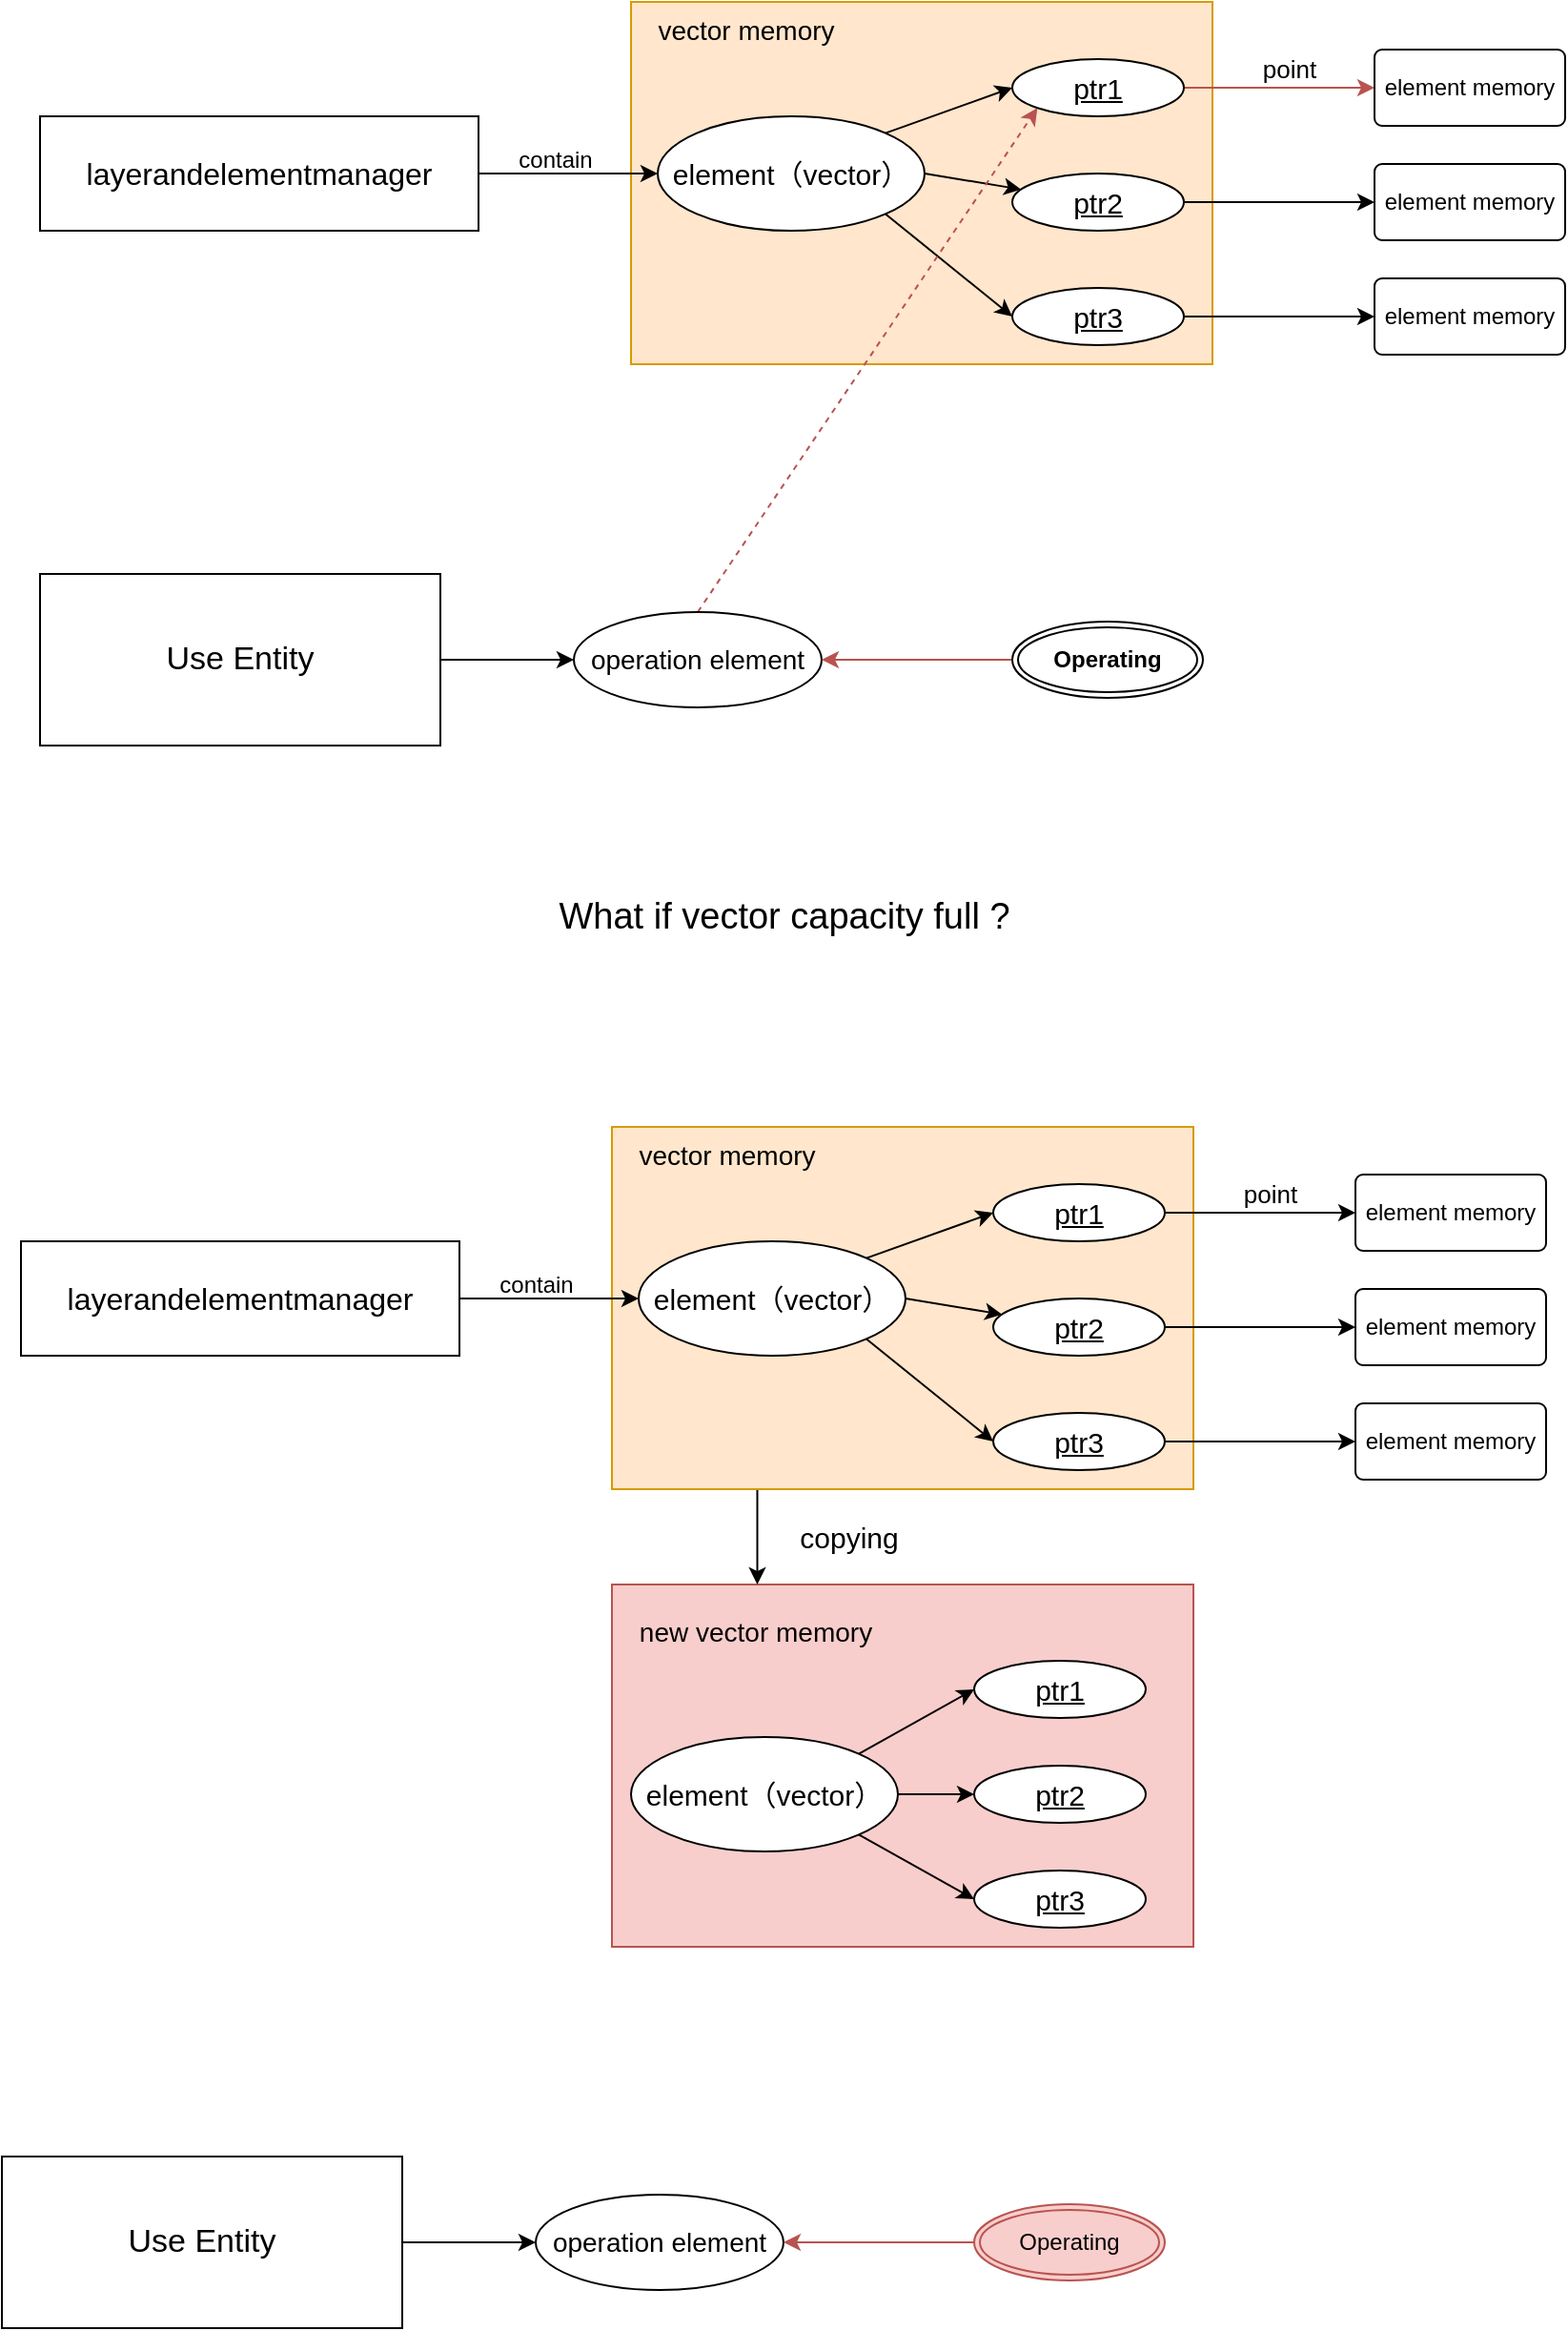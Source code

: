 <mxfile version="24.7.7">
  <diagram name="第 1 页" id="Ks2vNZVqEzAdOs3WgrEU">
    <mxGraphModel dx="1371" dy="786" grid="1" gridSize="10" guides="1" tooltips="1" connect="1" arrows="1" fold="1" page="1" pageScale="1" pageWidth="827" pageHeight="1169" math="0" shadow="0">
      <root>
        <mxCell id="0" />
        <mxCell id="1" parent="0" />
        <mxCell id="r0TrouKlHz-d5kefhsSM-60" value="" style="rounded=0;whiteSpace=wrap;html=1;fillColor=#f8cecc;strokeColor=#b85450;" vertex="1" parent="1">
          <mxGeometry x="320" y="1000" width="305" height="190" as="geometry" />
        </mxCell>
        <mxCell id="r0TrouKlHz-d5kefhsSM-19" value="" style="rounded=0;whiteSpace=wrap;html=1;fillColor=#ffe6cc;strokeColor=#d79b00;" vertex="1" parent="1">
          <mxGeometry x="330" y="170" width="305" height="190" as="geometry" />
        </mxCell>
        <mxCell id="r0TrouKlHz-d5kefhsSM-4" style="edgeStyle=orthogonalEdgeStyle;rounded=0;orthogonalLoop=1;jettySize=auto;html=1;exitX=1;exitY=0.5;exitDx=0;exitDy=0;entryX=0;entryY=0.5;entryDx=0;entryDy=0;" edge="1" parent="1" source="r0TrouKlHz-d5kefhsSM-1" target="r0TrouKlHz-d5kefhsSM-3">
          <mxGeometry relative="1" as="geometry" />
        </mxCell>
        <mxCell id="r0TrouKlHz-d5kefhsSM-1" value="&lt;font style=&quot;font-size: 16px;&quot;&gt;layerandelementmanager&lt;/font&gt;" style="rounded=0;whiteSpace=wrap;html=1;fontSize=16;" vertex="1" parent="1">
          <mxGeometry x="20" y="230" width="230" height="60" as="geometry" />
        </mxCell>
        <mxCell id="r0TrouKlHz-d5kefhsSM-10" style="rounded=0;orthogonalLoop=1;jettySize=auto;html=1;exitX=1;exitY=0;exitDx=0;exitDy=0;entryX=0;entryY=0.5;entryDx=0;entryDy=0;" edge="1" parent="1" source="r0TrouKlHz-d5kefhsSM-3" target="r0TrouKlHz-d5kefhsSM-7">
          <mxGeometry relative="1" as="geometry" />
        </mxCell>
        <mxCell id="r0TrouKlHz-d5kefhsSM-11" style="rounded=0;orthogonalLoop=1;jettySize=auto;html=1;exitX=1;exitY=0.5;exitDx=0;exitDy=0;" edge="1" parent="1" source="r0TrouKlHz-d5kefhsSM-3" target="r0TrouKlHz-d5kefhsSM-8">
          <mxGeometry relative="1" as="geometry" />
        </mxCell>
        <mxCell id="r0TrouKlHz-d5kefhsSM-12" style="rounded=0;orthogonalLoop=1;jettySize=auto;html=1;exitX=1;exitY=1;exitDx=0;exitDy=0;entryX=0;entryY=0.5;entryDx=0;entryDy=0;" edge="1" parent="1" source="r0TrouKlHz-d5kefhsSM-3" target="r0TrouKlHz-d5kefhsSM-9">
          <mxGeometry relative="1" as="geometry" />
        </mxCell>
        <mxCell id="r0TrouKlHz-d5kefhsSM-3" value="element（vector）" style="ellipse;whiteSpace=wrap;html=1;align=center;fontSize=15;" vertex="1" parent="1">
          <mxGeometry x="344" y="230" width="140" height="60" as="geometry" />
        </mxCell>
        <mxCell id="r0TrouKlHz-d5kefhsSM-5" value="contain" style="text;html=1;align=center;verticalAlign=middle;resizable=0;points=[];autosize=1;strokeColor=none;fillColor=none;" vertex="1" parent="1">
          <mxGeometry x="260" y="238" width="60" height="30" as="geometry" />
        </mxCell>
        <mxCell id="r0TrouKlHz-d5kefhsSM-14" style="edgeStyle=orthogonalEdgeStyle;rounded=0;orthogonalLoop=1;jettySize=auto;html=1;exitX=1;exitY=0.5;exitDx=0;exitDy=0;entryX=0;entryY=0.5;entryDx=0;entryDy=0;fillColor=#f8cecc;strokeColor=#b85450;" edge="1" parent="1" source="r0TrouKlHz-d5kefhsSM-7" target="r0TrouKlHz-d5kefhsSM-13">
          <mxGeometry relative="1" as="geometry" />
        </mxCell>
        <mxCell id="r0TrouKlHz-d5kefhsSM-7" value="ptr1" style="ellipse;whiteSpace=wrap;html=1;align=center;fontStyle=4;fontSize=15;" vertex="1" parent="1">
          <mxGeometry x="530" y="200" width="90" height="30" as="geometry" />
        </mxCell>
        <mxCell id="r0TrouKlHz-d5kefhsSM-17" style="edgeStyle=orthogonalEdgeStyle;rounded=0;orthogonalLoop=1;jettySize=auto;html=1;exitX=1;exitY=0.5;exitDx=0;exitDy=0;entryX=0;entryY=0.5;entryDx=0;entryDy=0;" edge="1" parent="1" source="r0TrouKlHz-d5kefhsSM-8" target="r0TrouKlHz-d5kefhsSM-15">
          <mxGeometry relative="1" as="geometry" />
        </mxCell>
        <mxCell id="r0TrouKlHz-d5kefhsSM-8" value="ptr2" style="ellipse;whiteSpace=wrap;html=1;align=center;fontStyle=4;fontSize=15;" vertex="1" parent="1">
          <mxGeometry x="530" y="260" width="90" height="30" as="geometry" />
        </mxCell>
        <mxCell id="r0TrouKlHz-d5kefhsSM-18" style="edgeStyle=orthogonalEdgeStyle;rounded=0;orthogonalLoop=1;jettySize=auto;html=1;exitX=1;exitY=0.5;exitDx=0;exitDy=0;entryX=0;entryY=0.5;entryDx=0;entryDy=0;" edge="1" parent="1" source="r0TrouKlHz-d5kefhsSM-9" target="r0TrouKlHz-d5kefhsSM-16">
          <mxGeometry relative="1" as="geometry" />
        </mxCell>
        <mxCell id="r0TrouKlHz-d5kefhsSM-9" value="ptr3" style="ellipse;whiteSpace=wrap;html=1;align=center;fontStyle=4;fontSize=15;" vertex="1" parent="1">
          <mxGeometry x="530" y="320" width="90" height="30" as="geometry" />
        </mxCell>
        <mxCell id="r0TrouKlHz-d5kefhsSM-13" value="element memory" style="rounded=1;arcSize=10;whiteSpace=wrap;html=1;align=center;" vertex="1" parent="1">
          <mxGeometry x="720" y="195" width="100" height="40" as="geometry" />
        </mxCell>
        <mxCell id="r0TrouKlHz-d5kefhsSM-15" value="element memory" style="rounded=1;arcSize=10;whiteSpace=wrap;html=1;align=center;" vertex="1" parent="1">
          <mxGeometry x="720" y="255" width="100" height="40" as="geometry" />
        </mxCell>
        <mxCell id="r0TrouKlHz-d5kefhsSM-16" value="element memory" style="rounded=1;arcSize=10;whiteSpace=wrap;html=1;align=center;" vertex="1" parent="1">
          <mxGeometry x="720" y="315" width="100" height="40" as="geometry" />
        </mxCell>
        <mxCell id="r0TrouKlHz-d5kefhsSM-20" value="vector memory" style="text;html=1;align=center;verticalAlign=middle;resizable=0;points=[];autosize=1;strokeColor=none;fillColor=none;fontSize=14;" vertex="1" parent="1">
          <mxGeometry x="330" y="170" width="120" height="30" as="geometry" />
        </mxCell>
        <mxCell id="r0TrouKlHz-d5kefhsSM-21" value="point" style="text;html=1;align=center;verticalAlign=middle;resizable=0;points=[];autosize=1;strokeColor=none;fillColor=none;fontSize=13;" vertex="1" parent="1">
          <mxGeometry x="650" y="190" width="50" height="30" as="geometry" />
        </mxCell>
        <mxCell id="r0TrouKlHz-d5kefhsSM-30" style="edgeStyle=orthogonalEdgeStyle;rounded=0;orthogonalLoop=1;jettySize=auto;html=1;exitX=1;exitY=0.5;exitDx=0;exitDy=0;entryX=0;entryY=0.5;entryDx=0;entryDy=0;" edge="1" parent="1" source="r0TrouKlHz-d5kefhsSM-23" target="r0TrouKlHz-d5kefhsSM-29">
          <mxGeometry relative="1" as="geometry" />
        </mxCell>
        <mxCell id="r0TrouKlHz-d5kefhsSM-23" value="Use Entity" style="whiteSpace=wrap;html=1;align=center;fontSize=17;" vertex="1" parent="1">
          <mxGeometry x="20" y="470" width="210" height="90" as="geometry" />
        </mxCell>
        <mxCell id="r0TrouKlHz-d5kefhsSM-28" value="What if vector capacity full ?" style="text;html=1;align=center;verticalAlign=middle;resizable=0;points=[];autosize=1;strokeColor=none;fillColor=none;fontSize=19;" vertex="1" parent="1">
          <mxGeometry x="280" y="630" width="260" height="40" as="geometry" />
        </mxCell>
        <mxCell id="r0TrouKlHz-d5kefhsSM-73" style="rounded=0;orthogonalLoop=1;jettySize=auto;html=1;exitX=0.5;exitY=0;exitDx=0;exitDy=0;entryX=0;entryY=1;entryDx=0;entryDy=0;dashed=1;fillColor=#f8cecc;strokeColor=#b85450;" edge="1" parent="1" source="r0TrouKlHz-d5kefhsSM-29" target="r0TrouKlHz-d5kefhsSM-7">
          <mxGeometry relative="1" as="geometry" />
        </mxCell>
        <mxCell id="r0TrouKlHz-d5kefhsSM-29" value="operation element" style="ellipse;whiteSpace=wrap;html=1;align=center;fontSize=14;" vertex="1" parent="1">
          <mxGeometry x="300" y="490" width="130" height="50" as="geometry" />
        </mxCell>
        <mxCell id="r0TrouKlHz-d5kefhsSM-78" style="edgeStyle=orthogonalEdgeStyle;rounded=0;orthogonalLoop=1;jettySize=auto;html=1;exitX=0;exitY=0.5;exitDx=0;exitDy=0;entryX=1;entryY=0.5;entryDx=0;entryDy=0;fillColor=#f8cecc;strokeColor=#b85450;" edge="1" parent="1" source="r0TrouKlHz-d5kefhsSM-31" target="r0TrouKlHz-d5kefhsSM-29">
          <mxGeometry relative="1" as="geometry" />
        </mxCell>
        <mxCell id="r0TrouKlHz-d5kefhsSM-31" value="&lt;span&gt;Operating&lt;/span&gt;" style="ellipse;shape=doubleEllipse;margin=3;whiteSpace=wrap;html=1;align=center;fontStyle=1" vertex="1" parent="1">
          <mxGeometry x="530" y="495" width="100" height="40" as="geometry" />
        </mxCell>
        <mxCell id="r0TrouKlHz-d5kefhsSM-77" style="edgeStyle=orthogonalEdgeStyle;rounded=0;orthogonalLoop=1;jettySize=auto;html=1;exitX=0.25;exitY=1;exitDx=0;exitDy=0;entryX=0.25;entryY=0;entryDx=0;entryDy=0;" edge="1" parent="1" source="r0TrouKlHz-d5kefhsSM-33" target="r0TrouKlHz-d5kefhsSM-60">
          <mxGeometry relative="1" as="geometry" />
        </mxCell>
        <mxCell id="r0TrouKlHz-d5kefhsSM-33" value="" style="rounded=0;whiteSpace=wrap;html=1;fillColor=#ffe6cc;strokeColor=#d79b00;" vertex="1" parent="1">
          <mxGeometry x="320" y="760" width="305" height="190" as="geometry" />
        </mxCell>
        <mxCell id="r0TrouKlHz-d5kefhsSM-34" style="edgeStyle=orthogonalEdgeStyle;rounded=0;orthogonalLoop=1;jettySize=auto;html=1;exitX=1;exitY=0.5;exitDx=0;exitDy=0;entryX=0;entryY=0.5;entryDx=0;entryDy=0;" edge="1" parent="1" source="r0TrouKlHz-d5kefhsSM-35" target="r0TrouKlHz-d5kefhsSM-39">
          <mxGeometry relative="1" as="geometry" />
        </mxCell>
        <mxCell id="r0TrouKlHz-d5kefhsSM-35" value="&lt;font style=&quot;font-size: 16px;&quot;&gt;layerandelementmanager&lt;/font&gt;" style="rounded=0;whiteSpace=wrap;html=1;fontSize=16;" vertex="1" parent="1">
          <mxGeometry x="10" y="820" width="230" height="60" as="geometry" />
        </mxCell>
        <mxCell id="r0TrouKlHz-d5kefhsSM-36" style="rounded=0;orthogonalLoop=1;jettySize=auto;html=1;exitX=1;exitY=0;exitDx=0;exitDy=0;entryX=0;entryY=0.5;entryDx=0;entryDy=0;" edge="1" parent="1" source="r0TrouKlHz-d5kefhsSM-39" target="r0TrouKlHz-d5kefhsSM-43">
          <mxGeometry relative="1" as="geometry" />
        </mxCell>
        <mxCell id="r0TrouKlHz-d5kefhsSM-37" style="rounded=0;orthogonalLoop=1;jettySize=auto;html=1;exitX=1;exitY=0.5;exitDx=0;exitDy=0;" edge="1" parent="1" source="r0TrouKlHz-d5kefhsSM-39" target="r0TrouKlHz-d5kefhsSM-45">
          <mxGeometry relative="1" as="geometry" />
        </mxCell>
        <mxCell id="r0TrouKlHz-d5kefhsSM-38" style="rounded=0;orthogonalLoop=1;jettySize=auto;html=1;exitX=1;exitY=1;exitDx=0;exitDy=0;entryX=0;entryY=0.5;entryDx=0;entryDy=0;" edge="1" parent="1" source="r0TrouKlHz-d5kefhsSM-39" target="r0TrouKlHz-d5kefhsSM-47">
          <mxGeometry relative="1" as="geometry" />
        </mxCell>
        <mxCell id="r0TrouKlHz-d5kefhsSM-39" value="element（vector）" style="ellipse;whiteSpace=wrap;html=1;align=center;fontSize=15;" vertex="1" parent="1">
          <mxGeometry x="334" y="820" width="140" height="60" as="geometry" />
        </mxCell>
        <mxCell id="r0TrouKlHz-d5kefhsSM-40" value="contain" style="text;html=1;align=center;verticalAlign=middle;resizable=0;points=[];autosize=1;strokeColor=none;fillColor=none;" vertex="1" parent="1">
          <mxGeometry x="250" y="828" width="60" height="30" as="geometry" />
        </mxCell>
        <mxCell id="r0TrouKlHz-d5kefhsSM-41" style="edgeStyle=orthogonalEdgeStyle;rounded=0;orthogonalLoop=1;jettySize=auto;html=1;exitX=1;exitY=0.5;exitDx=0;exitDy=0;entryX=0;entryY=0.5;entryDx=0;entryDy=0;" edge="1" parent="1" source="r0TrouKlHz-d5kefhsSM-43" target="r0TrouKlHz-d5kefhsSM-48">
          <mxGeometry relative="1" as="geometry" />
        </mxCell>
        <mxCell id="r0TrouKlHz-d5kefhsSM-43" value="ptr1" style="ellipse;whiteSpace=wrap;html=1;align=center;fontStyle=4;fontSize=15;" vertex="1" parent="1">
          <mxGeometry x="520" y="790" width="90" height="30" as="geometry" />
        </mxCell>
        <mxCell id="r0TrouKlHz-d5kefhsSM-44" style="edgeStyle=orthogonalEdgeStyle;rounded=0;orthogonalLoop=1;jettySize=auto;html=1;exitX=1;exitY=0.5;exitDx=0;exitDy=0;entryX=0;entryY=0.5;entryDx=0;entryDy=0;" edge="1" parent="1" source="r0TrouKlHz-d5kefhsSM-45" target="r0TrouKlHz-d5kefhsSM-49">
          <mxGeometry relative="1" as="geometry" />
        </mxCell>
        <mxCell id="r0TrouKlHz-d5kefhsSM-45" value="ptr2" style="ellipse;whiteSpace=wrap;html=1;align=center;fontStyle=4;fontSize=15;" vertex="1" parent="1">
          <mxGeometry x="520" y="850" width="90" height="30" as="geometry" />
        </mxCell>
        <mxCell id="r0TrouKlHz-d5kefhsSM-46" style="edgeStyle=orthogonalEdgeStyle;rounded=0;orthogonalLoop=1;jettySize=auto;html=1;exitX=1;exitY=0.5;exitDx=0;exitDy=0;entryX=0;entryY=0.5;entryDx=0;entryDy=0;" edge="1" parent="1" source="r0TrouKlHz-d5kefhsSM-47" target="r0TrouKlHz-d5kefhsSM-50">
          <mxGeometry relative="1" as="geometry" />
        </mxCell>
        <mxCell id="r0TrouKlHz-d5kefhsSM-47" value="ptr3" style="ellipse;whiteSpace=wrap;html=1;align=center;fontStyle=4;fontSize=15;" vertex="1" parent="1">
          <mxGeometry x="520" y="910" width="90" height="30" as="geometry" />
        </mxCell>
        <mxCell id="r0TrouKlHz-d5kefhsSM-48" value="element memory" style="rounded=1;arcSize=10;whiteSpace=wrap;html=1;align=center;" vertex="1" parent="1">
          <mxGeometry x="710" y="785" width="100" height="40" as="geometry" />
        </mxCell>
        <mxCell id="r0TrouKlHz-d5kefhsSM-49" value="element memory" style="rounded=1;arcSize=10;whiteSpace=wrap;html=1;align=center;" vertex="1" parent="1">
          <mxGeometry x="710" y="845" width="100" height="40" as="geometry" />
        </mxCell>
        <mxCell id="r0TrouKlHz-d5kefhsSM-50" value="element memory" style="rounded=1;arcSize=10;whiteSpace=wrap;html=1;align=center;" vertex="1" parent="1">
          <mxGeometry x="710" y="905" width="100" height="40" as="geometry" />
        </mxCell>
        <mxCell id="r0TrouKlHz-d5kefhsSM-51" value="vector memory" style="text;html=1;align=center;verticalAlign=middle;resizable=0;points=[];autosize=1;strokeColor=none;fillColor=none;fontSize=14;" vertex="1" parent="1">
          <mxGeometry x="320" y="760" width="120" height="30" as="geometry" />
        </mxCell>
        <mxCell id="r0TrouKlHz-d5kefhsSM-52" value="point" style="text;html=1;align=center;verticalAlign=middle;resizable=0;points=[];autosize=1;strokeColor=none;fillColor=none;fontSize=13;" vertex="1" parent="1">
          <mxGeometry x="640" y="780" width="50" height="30" as="geometry" />
        </mxCell>
        <mxCell id="r0TrouKlHz-d5kefhsSM-53" style="edgeStyle=orthogonalEdgeStyle;rounded=0;orthogonalLoop=1;jettySize=auto;html=1;exitX=1;exitY=0.5;exitDx=0;exitDy=0;entryX=0;entryY=0.5;entryDx=0;entryDy=0;" edge="1" parent="1" source="r0TrouKlHz-d5kefhsSM-54" target="r0TrouKlHz-d5kefhsSM-56">
          <mxGeometry relative="1" as="geometry" />
        </mxCell>
        <mxCell id="r0TrouKlHz-d5kefhsSM-54" value="Use Entity" style="whiteSpace=wrap;html=1;align=center;fontSize=17;" vertex="1" parent="1">
          <mxGeometry y="1300" width="210" height="90" as="geometry" />
        </mxCell>
        <mxCell id="r0TrouKlHz-d5kefhsSM-56" value="operation element" style="ellipse;whiteSpace=wrap;html=1;align=center;fontSize=14;" vertex="1" parent="1">
          <mxGeometry x="280" y="1320" width="130" height="50" as="geometry" />
        </mxCell>
        <mxCell id="r0TrouKlHz-d5kefhsSM-79" style="edgeStyle=orthogonalEdgeStyle;rounded=0;orthogonalLoop=1;jettySize=auto;html=1;exitX=0;exitY=0.5;exitDx=0;exitDy=0;entryX=1;entryY=0.5;entryDx=0;entryDy=0;fillColor=#f8cecc;strokeColor=#b85450;" edge="1" parent="1" source="r0TrouKlHz-d5kefhsSM-57" target="r0TrouKlHz-d5kefhsSM-56">
          <mxGeometry relative="1" as="geometry" />
        </mxCell>
        <mxCell id="r0TrouKlHz-d5kefhsSM-57" value="Operating" style="ellipse;shape=doubleEllipse;margin=3;whiteSpace=wrap;html=1;align=center;fillColor=#f8cecc;strokeColor=#b85450;" vertex="1" parent="1">
          <mxGeometry x="510" y="1325" width="100" height="40" as="geometry" />
        </mxCell>
        <mxCell id="r0TrouKlHz-d5kefhsSM-62" value="new vector memory" style="text;html=1;align=center;verticalAlign=middle;resizable=0;points=[];autosize=1;strokeColor=none;fillColor=none;fontSize=14;" vertex="1" parent="1">
          <mxGeometry x="320" y="1010" width="150" height="30" as="geometry" />
        </mxCell>
        <mxCell id="r0TrouKlHz-d5kefhsSM-74" style="rounded=0;orthogonalLoop=1;jettySize=auto;html=1;exitX=1;exitY=0;exitDx=0;exitDy=0;entryX=0;entryY=0.5;entryDx=0;entryDy=0;" edge="1" parent="1" source="r0TrouKlHz-d5kefhsSM-67" target="r0TrouKlHz-d5kefhsSM-70">
          <mxGeometry relative="1" as="geometry" />
        </mxCell>
        <mxCell id="r0TrouKlHz-d5kefhsSM-75" style="rounded=0;orthogonalLoop=1;jettySize=auto;html=1;exitX=1;exitY=0.5;exitDx=0;exitDy=0;entryX=0;entryY=0.5;entryDx=0;entryDy=0;" edge="1" parent="1" source="r0TrouKlHz-d5kefhsSM-67" target="r0TrouKlHz-d5kefhsSM-71">
          <mxGeometry relative="1" as="geometry" />
        </mxCell>
        <mxCell id="r0TrouKlHz-d5kefhsSM-76" style="rounded=0;orthogonalLoop=1;jettySize=auto;html=1;exitX=1;exitY=1;exitDx=0;exitDy=0;entryX=0;entryY=0.5;entryDx=0;entryDy=0;" edge="1" parent="1" source="r0TrouKlHz-d5kefhsSM-67" target="r0TrouKlHz-d5kefhsSM-72">
          <mxGeometry relative="1" as="geometry" />
        </mxCell>
        <mxCell id="r0TrouKlHz-d5kefhsSM-67" value="element（vector）" style="ellipse;whiteSpace=wrap;html=1;align=center;fontSize=15;" vertex="1" parent="1">
          <mxGeometry x="330" y="1080" width="140" height="60" as="geometry" />
        </mxCell>
        <mxCell id="r0TrouKlHz-d5kefhsSM-69" value="copying" style="text;html=1;align=center;verticalAlign=middle;resizable=0;points=[];autosize=1;strokeColor=none;fillColor=none;strokeWidth=4;fontSize=15;" vertex="1" parent="1">
          <mxGeometry x="404" y="960" width="80" height="30" as="geometry" />
        </mxCell>
        <mxCell id="r0TrouKlHz-d5kefhsSM-70" value="ptr1" style="ellipse;whiteSpace=wrap;html=1;align=center;fontStyle=4;fontSize=15;" vertex="1" parent="1">
          <mxGeometry x="510" y="1040" width="90" height="30" as="geometry" />
        </mxCell>
        <mxCell id="r0TrouKlHz-d5kefhsSM-71" value="ptr2" style="ellipse;whiteSpace=wrap;html=1;align=center;fontStyle=4;fontSize=15;" vertex="1" parent="1">
          <mxGeometry x="510" y="1095" width="90" height="30" as="geometry" />
        </mxCell>
        <mxCell id="r0TrouKlHz-d5kefhsSM-72" value="ptr3" style="ellipse;whiteSpace=wrap;html=1;align=center;fontStyle=4;fontSize=15;" vertex="1" parent="1">
          <mxGeometry x="510" y="1150" width="90" height="30" as="geometry" />
        </mxCell>
      </root>
    </mxGraphModel>
  </diagram>
</mxfile>
